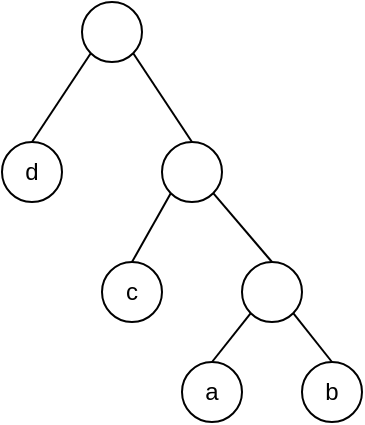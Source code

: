 <mxfile version="24.7.6">
  <diagram name="Page-1" id="TwJ3v8vGoPVVe2mcMEZA">
    <mxGraphModel dx="1434" dy="793" grid="1" gridSize="10" guides="1" tooltips="1" connect="1" arrows="1" fold="1" page="1" pageScale="1" pageWidth="850" pageHeight="1100" math="0" shadow="0">
      <root>
        <mxCell id="0" />
        <mxCell id="1" parent="0" />
        <mxCell id="hGCilRiJ_WjDdyDnkMgZ-1" value="d" style="ellipse;whiteSpace=wrap;html=1;aspect=fixed;" vertex="1" parent="1">
          <mxGeometry x="290" y="300" width="30" height="30" as="geometry" />
        </mxCell>
        <mxCell id="hGCilRiJ_WjDdyDnkMgZ-2" value="c" style="ellipse;whiteSpace=wrap;html=1;aspect=fixed;direction=south;" vertex="1" parent="1">
          <mxGeometry x="340" y="360" width="30" height="30" as="geometry" />
        </mxCell>
        <mxCell id="hGCilRiJ_WjDdyDnkMgZ-3" value="" style="ellipse;whiteSpace=wrap;html=1;aspect=fixed;" vertex="1" parent="1">
          <mxGeometry x="370" y="300" width="30" height="30" as="geometry" />
        </mxCell>
        <mxCell id="hGCilRiJ_WjDdyDnkMgZ-4" value="b" style="ellipse;whiteSpace=wrap;html=1;aspect=fixed;" vertex="1" parent="1">
          <mxGeometry x="440" y="410" width="30" height="30" as="geometry" />
        </mxCell>
        <mxCell id="hGCilRiJ_WjDdyDnkMgZ-5" value="" style="ellipse;whiteSpace=wrap;html=1;aspect=fixed;" vertex="1" parent="1">
          <mxGeometry x="330" y="230" width="30" height="30" as="geometry" />
        </mxCell>
        <mxCell id="hGCilRiJ_WjDdyDnkMgZ-6" value="" style="ellipse;whiteSpace=wrap;html=1;aspect=fixed;" vertex="1" parent="1">
          <mxGeometry x="410" y="360" width="30" height="30" as="geometry" />
        </mxCell>
        <mxCell id="hGCilRiJ_WjDdyDnkMgZ-7" value="a" style="ellipse;whiteSpace=wrap;html=1;aspect=fixed;" vertex="1" parent="1">
          <mxGeometry x="380" y="410" width="30" height="30" as="geometry" />
        </mxCell>
        <mxCell id="hGCilRiJ_WjDdyDnkMgZ-9" value="" style="endArrow=none;html=1;rounded=0;entryX=0;entryY=1;entryDx=0;entryDy=0;exitX=0.5;exitY=0;exitDx=0;exitDy=0;" edge="1" parent="1" source="hGCilRiJ_WjDdyDnkMgZ-1" target="hGCilRiJ_WjDdyDnkMgZ-5">
          <mxGeometry width="50" height="50" relative="1" as="geometry">
            <mxPoint x="230" y="320" as="sourcePoint" />
            <mxPoint x="280" y="270" as="targetPoint" />
          </mxGeometry>
        </mxCell>
        <mxCell id="hGCilRiJ_WjDdyDnkMgZ-10" value="" style="endArrow=none;html=1;rounded=0;entryX=0;entryY=1;entryDx=0;entryDy=0;exitX=0;exitY=0.5;exitDx=0;exitDy=0;" edge="1" parent="1" source="hGCilRiJ_WjDdyDnkMgZ-2" target="hGCilRiJ_WjDdyDnkMgZ-3">
          <mxGeometry width="50" height="50" relative="1" as="geometry">
            <mxPoint x="340" y="375" as="sourcePoint" />
            <mxPoint x="375" y="320" as="targetPoint" />
          </mxGeometry>
        </mxCell>
        <mxCell id="hGCilRiJ_WjDdyDnkMgZ-11" value="" style="endArrow=none;html=1;rounded=0;exitX=0.5;exitY=0;exitDx=0;exitDy=0;entryX=1;entryY=1;entryDx=0;entryDy=0;" edge="1" parent="1" source="hGCilRiJ_WjDdyDnkMgZ-3" target="hGCilRiJ_WjDdyDnkMgZ-5">
          <mxGeometry width="50" height="50" relative="1" as="geometry">
            <mxPoint x="315" y="320" as="sourcePoint" />
            <mxPoint x="350" y="260" as="targetPoint" />
          </mxGeometry>
        </mxCell>
        <mxCell id="hGCilRiJ_WjDdyDnkMgZ-12" value="" style="endArrow=none;html=1;rounded=0;entryX=0;entryY=1;entryDx=0;entryDy=0;exitX=0.5;exitY=0;exitDx=0;exitDy=0;" edge="1" parent="1" source="hGCilRiJ_WjDdyDnkMgZ-7" target="hGCilRiJ_WjDdyDnkMgZ-6">
          <mxGeometry width="50" height="50" relative="1" as="geometry">
            <mxPoint x="380" y="402.5" as="sourcePoint" />
            <mxPoint x="415" y="347.5" as="targetPoint" />
          </mxGeometry>
        </mxCell>
        <mxCell id="hGCilRiJ_WjDdyDnkMgZ-13" value="" style="endArrow=none;html=1;rounded=0;entryX=1;entryY=1;entryDx=0;entryDy=0;exitX=0.5;exitY=0;exitDx=0;exitDy=0;" edge="1" parent="1" source="hGCilRiJ_WjDdyDnkMgZ-4" target="hGCilRiJ_WjDdyDnkMgZ-6">
          <mxGeometry width="50" height="50" relative="1" as="geometry">
            <mxPoint x="460" y="405" as="sourcePoint" />
            <mxPoint x="495" y="350" as="targetPoint" />
          </mxGeometry>
        </mxCell>
        <mxCell id="hGCilRiJ_WjDdyDnkMgZ-14" value="" style="endArrow=none;html=1;rounded=0;entryX=1;entryY=1;entryDx=0;entryDy=0;exitX=0.5;exitY=0;exitDx=0;exitDy=0;" edge="1" parent="1" source="hGCilRiJ_WjDdyDnkMgZ-6" target="hGCilRiJ_WjDdyDnkMgZ-3">
          <mxGeometry width="50" height="50" relative="1" as="geometry">
            <mxPoint x="345" y="350" as="sourcePoint" />
            <mxPoint x="380" y="295" as="targetPoint" />
          </mxGeometry>
        </mxCell>
      </root>
    </mxGraphModel>
  </diagram>
</mxfile>
